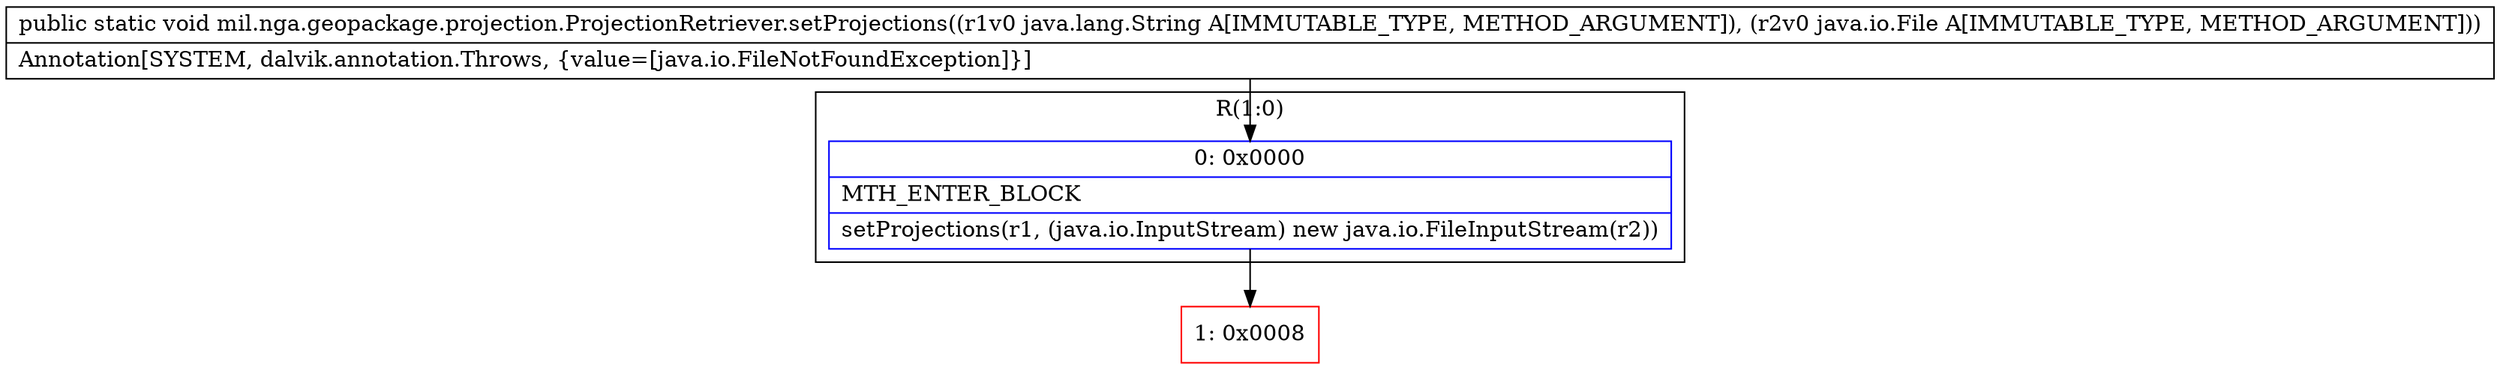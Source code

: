 digraph "CFG formil.nga.geopackage.projection.ProjectionRetriever.setProjections(Ljava\/lang\/String;Ljava\/io\/File;)V" {
subgraph cluster_Region_1512953132 {
label = "R(1:0)";
node [shape=record,color=blue];
Node_0 [shape=record,label="{0\:\ 0x0000|MTH_ENTER_BLOCK\l|setProjections(r1, (java.io.InputStream) new java.io.FileInputStream(r2))\l}"];
}
Node_1 [shape=record,color=red,label="{1\:\ 0x0008}"];
MethodNode[shape=record,label="{public static void mil.nga.geopackage.projection.ProjectionRetriever.setProjections((r1v0 java.lang.String A[IMMUTABLE_TYPE, METHOD_ARGUMENT]), (r2v0 java.io.File A[IMMUTABLE_TYPE, METHOD_ARGUMENT]))  | Annotation[SYSTEM, dalvik.annotation.Throws, \{value=[java.io.FileNotFoundException]\}]\l}"];
MethodNode -> Node_0;
Node_0 -> Node_1;
}

